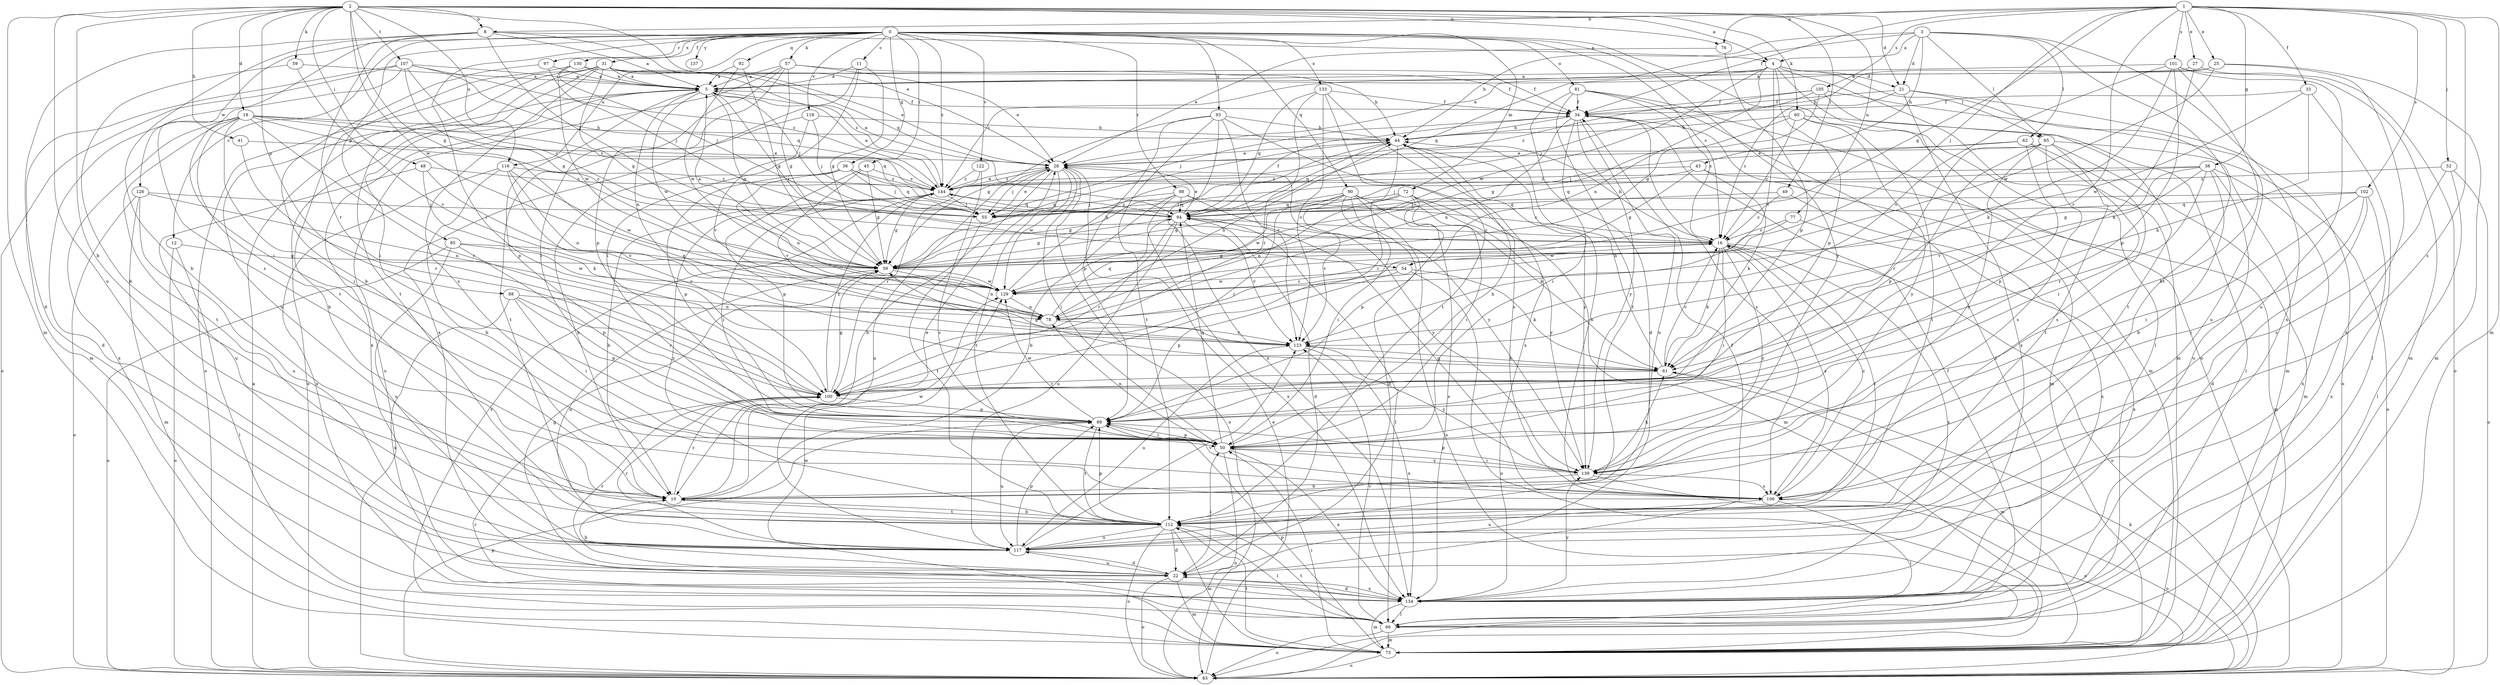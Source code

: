 strict digraph  {
0;
1;
2;
3;
4;
5;
8;
10;
11;
12;
16;
18;
21;
22;
25;
27;
28;
31;
33;
34;
36;
38;
39;
41;
43;
44;
45;
48;
49;
50;
52;
54;
55;
57;
59;
60;
61;
62;
65;
66;
72;
73;
76;
77;
78;
81;
83;
85;
88;
89;
90;
92;
93;
94;
97;
98;
100;
101;
102;
105;
106;
107;
112;
116;
117;
118;
122;
123;
126;
129;
130;
133;
134;
137;
139;
144;
0 -> 11  [label=c];
0 -> 12  [label=c];
0 -> 16  [label=c];
0 -> 31  [label=f];
0 -> 36  [label=g];
0 -> 45  [label=i];
0 -> 57  [label=k];
0 -> 72  [label=m];
0 -> 81  [label=o];
0 -> 83  [label=o];
0 -> 85  [label=p];
0 -> 90  [label=q];
0 -> 92  [label=q];
0 -> 93  [label=q];
0 -> 97  [label=r];
0 -> 98  [label=r];
0 -> 100  [label=r];
0 -> 116  [label=u];
0 -> 118  [label=v];
0 -> 122  [label=v];
0 -> 126  [label=w];
0 -> 130  [label=x];
0 -> 133  [label=x];
0 -> 137  [label=y];
0 -> 139  [label=y];
0 -> 144  [label=z];
1 -> 8  [label=b];
1 -> 25  [label=e];
1 -> 27  [label=e];
1 -> 33  [label=f];
1 -> 34  [label=f];
1 -> 38  [label=g];
1 -> 39  [label=g];
1 -> 52  [label=j];
1 -> 54  [label=j];
1 -> 73  [label=m];
1 -> 76  [label=n];
1 -> 100  [label=r];
1 -> 101  [label=s];
1 -> 102  [label=s];
1 -> 105  [label=s];
1 -> 106  [label=s];
2 -> 4  [label=a];
2 -> 8  [label=b];
2 -> 10  [label=b];
2 -> 18  [label=d];
2 -> 21  [label=d];
2 -> 28  [label=e];
2 -> 39  [label=g];
2 -> 41  [label=h];
2 -> 48  [label=i];
2 -> 49  [label=i];
2 -> 59  [label=k];
2 -> 60  [label=k];
2 -> 73  [label=m];
2 -> 76  [label=n];
2 -> 77  [label=n];
2 -> 88  [label=p];
2 -> 107  [label=t];
2 -> 116  [label=u];
2 -> 117  [label=u];
2 -> 129  [label=w];
3 -> 4  [label=a];
3 -> 21  [label=d];
3 -> 28  [label=e];
3 -> 43  [label=h];
3 -> 44  [label=h];
3 -> 62  [label=l];
3 -> 65  [label=l];
3 -> 112  [label=t];
3 -> 134  [label=x];
4 -> 21  [label=d];
4 -> 65  [label=l];
4 -> 66  [label=l];
4 -> 73  [label=m];
4 -> 78  [label=n];
4 -> 89  [label=p];
4 -> 94  [label=q];
4 -> 123  [label=v];
4 -> 129  [label=w];
4 -> 144  [label=z];
5 -> 34  [label=f];
5 -> 39  [label=g];
5 -> 54  [label=j];
5 -> 55  [label=j];
5 -> 78  [label=n];
5 -> 83  [label=o];
5 -> 89  [label=p];
5 -> 129  [label=w];
5 -> 134  [label=x];
8 -> 4  [label=a];
8 -> 5  [label=a];
8 -> 10  [label=b];
8 -> 22  [label=d];
8 -> 55  [label=j];
8 -> 94  [label=q];
8 -> 100  [label=r];
8 -> 106  [label=s];
10 -> 28  [label=e];
10 -> 100  [label=r];
10 -> 112  [label=t];
10 -> 129  [label=w];
11 -> 5  [label=a];
11 -> 39  [label=g];
11 -> 50  [label=i];
11 -> 134  [label=x];
12 -> 39  [label=g];
12 -> 66  [label=l];
12 -> 83  [label=o];
16 -> 39  [label=g];
16 -> 44  [label=h];
16 -> 50  [label=i];
16 -> 61  [label=k];
16 -> 83  [label=o];
16 -> 106  [label=s];
16 -> 112  [label=t];
16 -> 134  [label=x];
16 -> 139  [label=y];
18 -> 10  [label=b];
18 -> 16  [label=c];
18 -> 22  [label=d];
18 -> 44  [label=h];
18 -> 50  [label=i];
18 -> 94  [label=q];
18 -> 100  [label=r];
18 -> 112  [label=t];
18 -> 134  [label=x];
18 -> 144  [label=z];
21 -> 16  [label=c];
21 -> 34  [label=f];
21 -> 73  [label=m];
21 -> 83  [label=o];
21 -> 134  [label=x];
22 -> 10  [label=b];
22 -> 34  [label=f];
22 -> 39  [label=g];
22 -> 50  [label=i];
22 -> 73  [label=m];
22 -> 83  [label=o];
22 -> 100  [label=r];
22 -> 117  [label=u];
22 -> 134  [label=x];
25 -> 5  [label=a];
25 -> 44  [label=h];
25 -> 73  [label=m];
25 -> 129  [label=w];
25 -> 134  [label=x];
27 -> 5  [label=a];
27 -> 61  [label=k];
27 -> 83  [label=o];
28 -> 5  [label=a];
28 -> 10  [label=b];
28 -> 50  [label=i];
28 -> 55  [label=j];
28 -> 83  [label=o];
28 -> 112  [label=t];
28 -> 117  [label=u];
28 -> 129  [label=w];
28 -> 139  [label=y];
28 -> 144  [label=z];
31 -> 5  [label=a];
31 -> 28  [label=e];
31 -> 34  [label=f];
31 -> 39  [label=g];
31 -> 50  [label=i];
31 -> 83  [label=o];
31 -> 106  [label=s];
31 -> 112  [label=t];
31 -> 117  [label=u];
31 -> 144  [label=z];
33 -> 34  [label=f];
33 -> 61  [label=k];
33 -> 66  [label=l];
33 -> 129  [label=w];
34 -> 44  [label=h];
34 -> 50  [label=i];
34 -> 55  [label=j];
34 -> 73  [label=m];
34 -> 78  [label=n];
34 -> 106  [label=s];
34 -> 117  [label=u];
34 -> 139  [label=y];
36 -> 10  [label=b];
36 -> 55  [label=j];
36 -> 78  [label=n];
36 -> 89  [label=p];
36 -> 94  [label=q];
36 -> 144  [label=z];
38 -> 10  [label=b];
38 -> 39  [label=g];
38 -> 94  [label=q];
38 -> 100  [label=r];
38 -> 117  [label=u];
38 -> 123  [label=v];
38 -> 134  [label=x];
38 -> 144  [label=z];
39 -> 5  [label=a];
39 -> 78  [label=n];
39 -> 117  [label=u];
39 -> 129  [label=w];
41 -> 28  [label=e];
41 -> 100  [label=r];
43 -> 39  [label=g];
43 -> 55  [label=j];
43 -> 61  [label=k];
43 -> 73  [label=m];
43 -> 144  [label=z];
44 -> 28  [label=e];
44 -> 39  [label=g];
44 -> 94  [label=q];
44 -> 100  [label=r];
44 -> 139  [label=y];
45 -> 39  [label=g];
45 -> 89  [label=p];
45 -> 123  [label=v];
45 -> 144  [label=z];
48 -> 61  [label=k];
48 -> 117  [label=u];
48 -> 123  [label=v];
48 -> 144  [label=z];
49 -> 16  [label=c];
49 -> 94  [label=q];
49 -> 134  [label=x];
50 -> 44  [label=h];
50 -> 78  [label=n];
50 -> 83  [label=o];
50 -> 89  [label=p];
50 -> 94  [label=q];
50 -> 134  [label=x];
50 -> 139  [label=y];
52 -> 66  [label=l];
52 -> 83  [label=o];
52 -> 106  [label=s];
52 -> 144  [label=z];
54 -> 61  [label=k];
54 -> 83  [label=o];
54 -> 89  [label=p];
54 -> 129  [label=w];
55 -> 28  [label=e];
55 -> 112  [label=t];
57 -> 5  [label=a];
57 -> 28  [label=e];
57 -> 39  [label=g];
57 -> 44  [label=h];
57 -> 50  [label=i];
57 -> 83  [label=o];
57 -> 89  [label=p];
59 -> 5  [label=a];
59 -> 10  [label=b];
59 -> 123  [label=v];
60 -> 16  [label=c];
60 -> 39  [label=g];
60 -> 44  [label=h];
60 -> 66  [label=l];
60 -> 112  [label=t];
60 -> 139  [label=y];
61 -> 16  [label=c];
61 -> 39  [label=g];
61 -> 44  [label=h];
61 -> 73  [label=m];
61 -> 100  [label=r];
62 -> 28  [label=e];
62 -> 50  [label=i];
62 -> 55  [label=j];
62 -> 89  [label=p];
62 -> 106  [label=s];
65 -> 28  [label=e];
65 -> 73  [label=m];
65 -> 83  [label=o];
65 -> 89  [label=p];
65 -> 100  [label=r];
65 -> 106  [label=s];
65 -> 112  [label=t];
65 -> 139  [label=y];
66 -> 34  [label=f];
66 -> 73  [label=m];
66 -> 83  [label=o];
66 -> 112  [label=t];
66 -> 123  [label=v];
66 -> 129  [label=w];
66 -> 144  [label=z];
72 -> 39  [label=g];
72 -> 50  [label=i];
72 -> 55  [label=j];
72 -> 73  [label=m];
72 -> 78  [label=n];
72 -> 89  [label=p];
72 -> 139  [label=y];
73 -> 50  [label=i];
73 -> 83  [label=o];
73 -> 89  [label=p];
73 -> 100  [label=r];
73 -> 112  [label=t];
76 -> 28  [label=e];
76 -> 89  [label=p];
77 -> 16  [label=c];
77 -> 129  [label=w];
77 -> 134  [label=x];
78 -> 16  [label=c];
78 -> 44  [label=h];
78 -> 94  [label=q];
78 -> 123  [label=v];
81 -> 16  [label=c];
81 -> 22  [label=d];
81 -> 34  [label=f];
81 -> 66  [label=l];
81 -> 73  [label=m];
81 -> 112  [label=t];
83 -> 5  [label=a];
83 -> 28  [label=e];
83 -> 61  [label=k];
83 -> 89  [label=p];
85 -> 39  [label=g];
85 -> 83  [label=o];
85 -> 89  [label=p];
85 -> 117  [label=u];
85 -> 129  [label=w];
88 -> 50  [label=i];
88 -> 78  [label=n];
88 -> 89  [label=p];
88 -> 100  [label=r];
88 -> 134  [label=x];
89 -> 50  [label=i];
89 -> 112  [label=t];
89 -> 117  [label=u];
89 -> 129  [label=w];
90 -> 22  [label=d];
90 -> 50  [label=i];
90 -> 61  [label=k];
90 -> 83  [label=o];
90 -> 94  [label=q];
90 -> 100  [label=r];
90 -> 123  [label=v];
90 -> 129  [label=w];
90 -> 134  [label=x];
92 -> 5  [label=a];
92 -> 39  [label=g];
92 -> 129  [label=w];
93 -> 39  [label=g];
93 -> 44  [label=h];
93 -> 89  [label=p];
93 -> 106  [label=s];
93 -> 112  [label=t];
93 -> 123  [label=v];
93 -> 134  [label=x];
94 -> 16  [label=c];
94 -> 22  [label=d];
94 -> 28  [label=e];
94 -> 34  [label=f];
94 -> 39  [label=g];
94 -> 66  [label=l];
94 -> 100  [label=r];
94 -> 117  [label=u];
94 -> 123  [label=v];
94 -> 144  [label=z];
97 -> 5  [label=a];
97 -> 10  [label=b];
97 -> 55  [label=j];
98 -> 10  [label=b];
98 -> 16  [label=c];
98 -> 39  [label=g];
98 -> 55  [label=j];
98 -> 94  [label=q];
98 -> 134  [label=x];
98 -> 139  [label=y];
100 -> 39  [label=g];
100 -> 89  [label=p];
100 -> 144  [label=z];
101 -> 5  [label=a];
101 -> 10  [label=b];
101 -> 61  [label=k];
101 -> 73  [label=m];
101 -> 89  [label=p];
101 -> 117  [label=u];
101 -> 123  [label=v];
102 -> 22  [label=d];
102 -> 50  [label=i];
102 -> 55  [label=j];
102 -> 94  [label=q];
102 -> 134  [label=x];
102 -> 139  [label=y];
105 -> 34  [label=f];
105 -> 39  [label=g];
105 -> 55  [label=j];
105 -> 112  [label=t];
105 -> 117  [label=u];
105 -> 144  [label=z];
106 -> 16  [label=c];
106 -> 44  [label=h];
106 -> 66  [label=l];
106 -> 83  [label=o];
106 -> 94  [label=q];
106 -> 117  [label=u];
107 -> 5  [label=a];
107 -> 16  [label=c];
107 -> 39  [label=g];
107 -> 50  [label=i];
107 -> 73  [label=m];
107 -> 83  [label=o];
107 -> 94  [label=q];
107 -> 144  [label=z];
112 -> 10  [label=b];
112 -> 22  [label=d];
112 -> 66  [label=l];
112 -> 73  [label=m];
112 -> 83  [label=o];
112 -> 89  [label=p];
112 -> 117  [label=u];
112 -> 144  [label=z];
116 -> 10  [label=b];
116 -> 78  [label=n];
116 -> 100  [label=r];
116 -> 129  [label=w];
116 -> 134  [label=x];
116 -> 144  [label=z];
117 -> 22  [label=d];
117 -> 89  [label=p];
117 -> 100  [label=r];
117 -> 123  [label=v];
118 -> 44  [label=h];
118 -> 55  [label=j];
118 -> 112  [label=t];
118 -> 123  [label=v];
122 -> 100  [label=r];
122 -> 106  [label=s];
122 -> 144  [label=z];
123 -> 61  [label=k];
123 -> 117  [label=u];
123 -> 134  [label=x];
123 -> 139  [label=y];
126 -> 55  [label=j];
126 -> 73  [label=m];
126 -> 78  [label=n];
126 -> 83  [label=o];
126 -> 117  [label=u];
129 -> 44  [label=h];
129 -> 78  [label=n];
130 -> 5  [label=a];
130 -> 34  [label=f];
130 -> 55  [label=j];
130 -> 112  [label=t];
130 -> 129  [label=w];
133 -> 34  [label=f];
133 -> 94  [label=q];
133 -> 100  [label=r];
133 -> 112  [label=t];
133 -> 123  [label=v];
133 -> 134  [label=x];
134 -> 22  [label=d];
134 -> 66  [label=l];
134 -> 73  [label=m];
134 -> 139  [label=y];
139 -> 10  [label=b];
139 -> 50  [label=i];
139 -> 61  [label=k];
139 -> 83  [label=o];
139 -> 89  [label=p];
139 -> 106  [label=s];
144 -> 5  [label=a];
144 -> 10  [label=b];
144 -> 28  [label=e];
144 -> 39  [label=g];
144 -> 50  [label=i];
144 -> 55  [label=j];
144 -> 94  [label=q];
}
